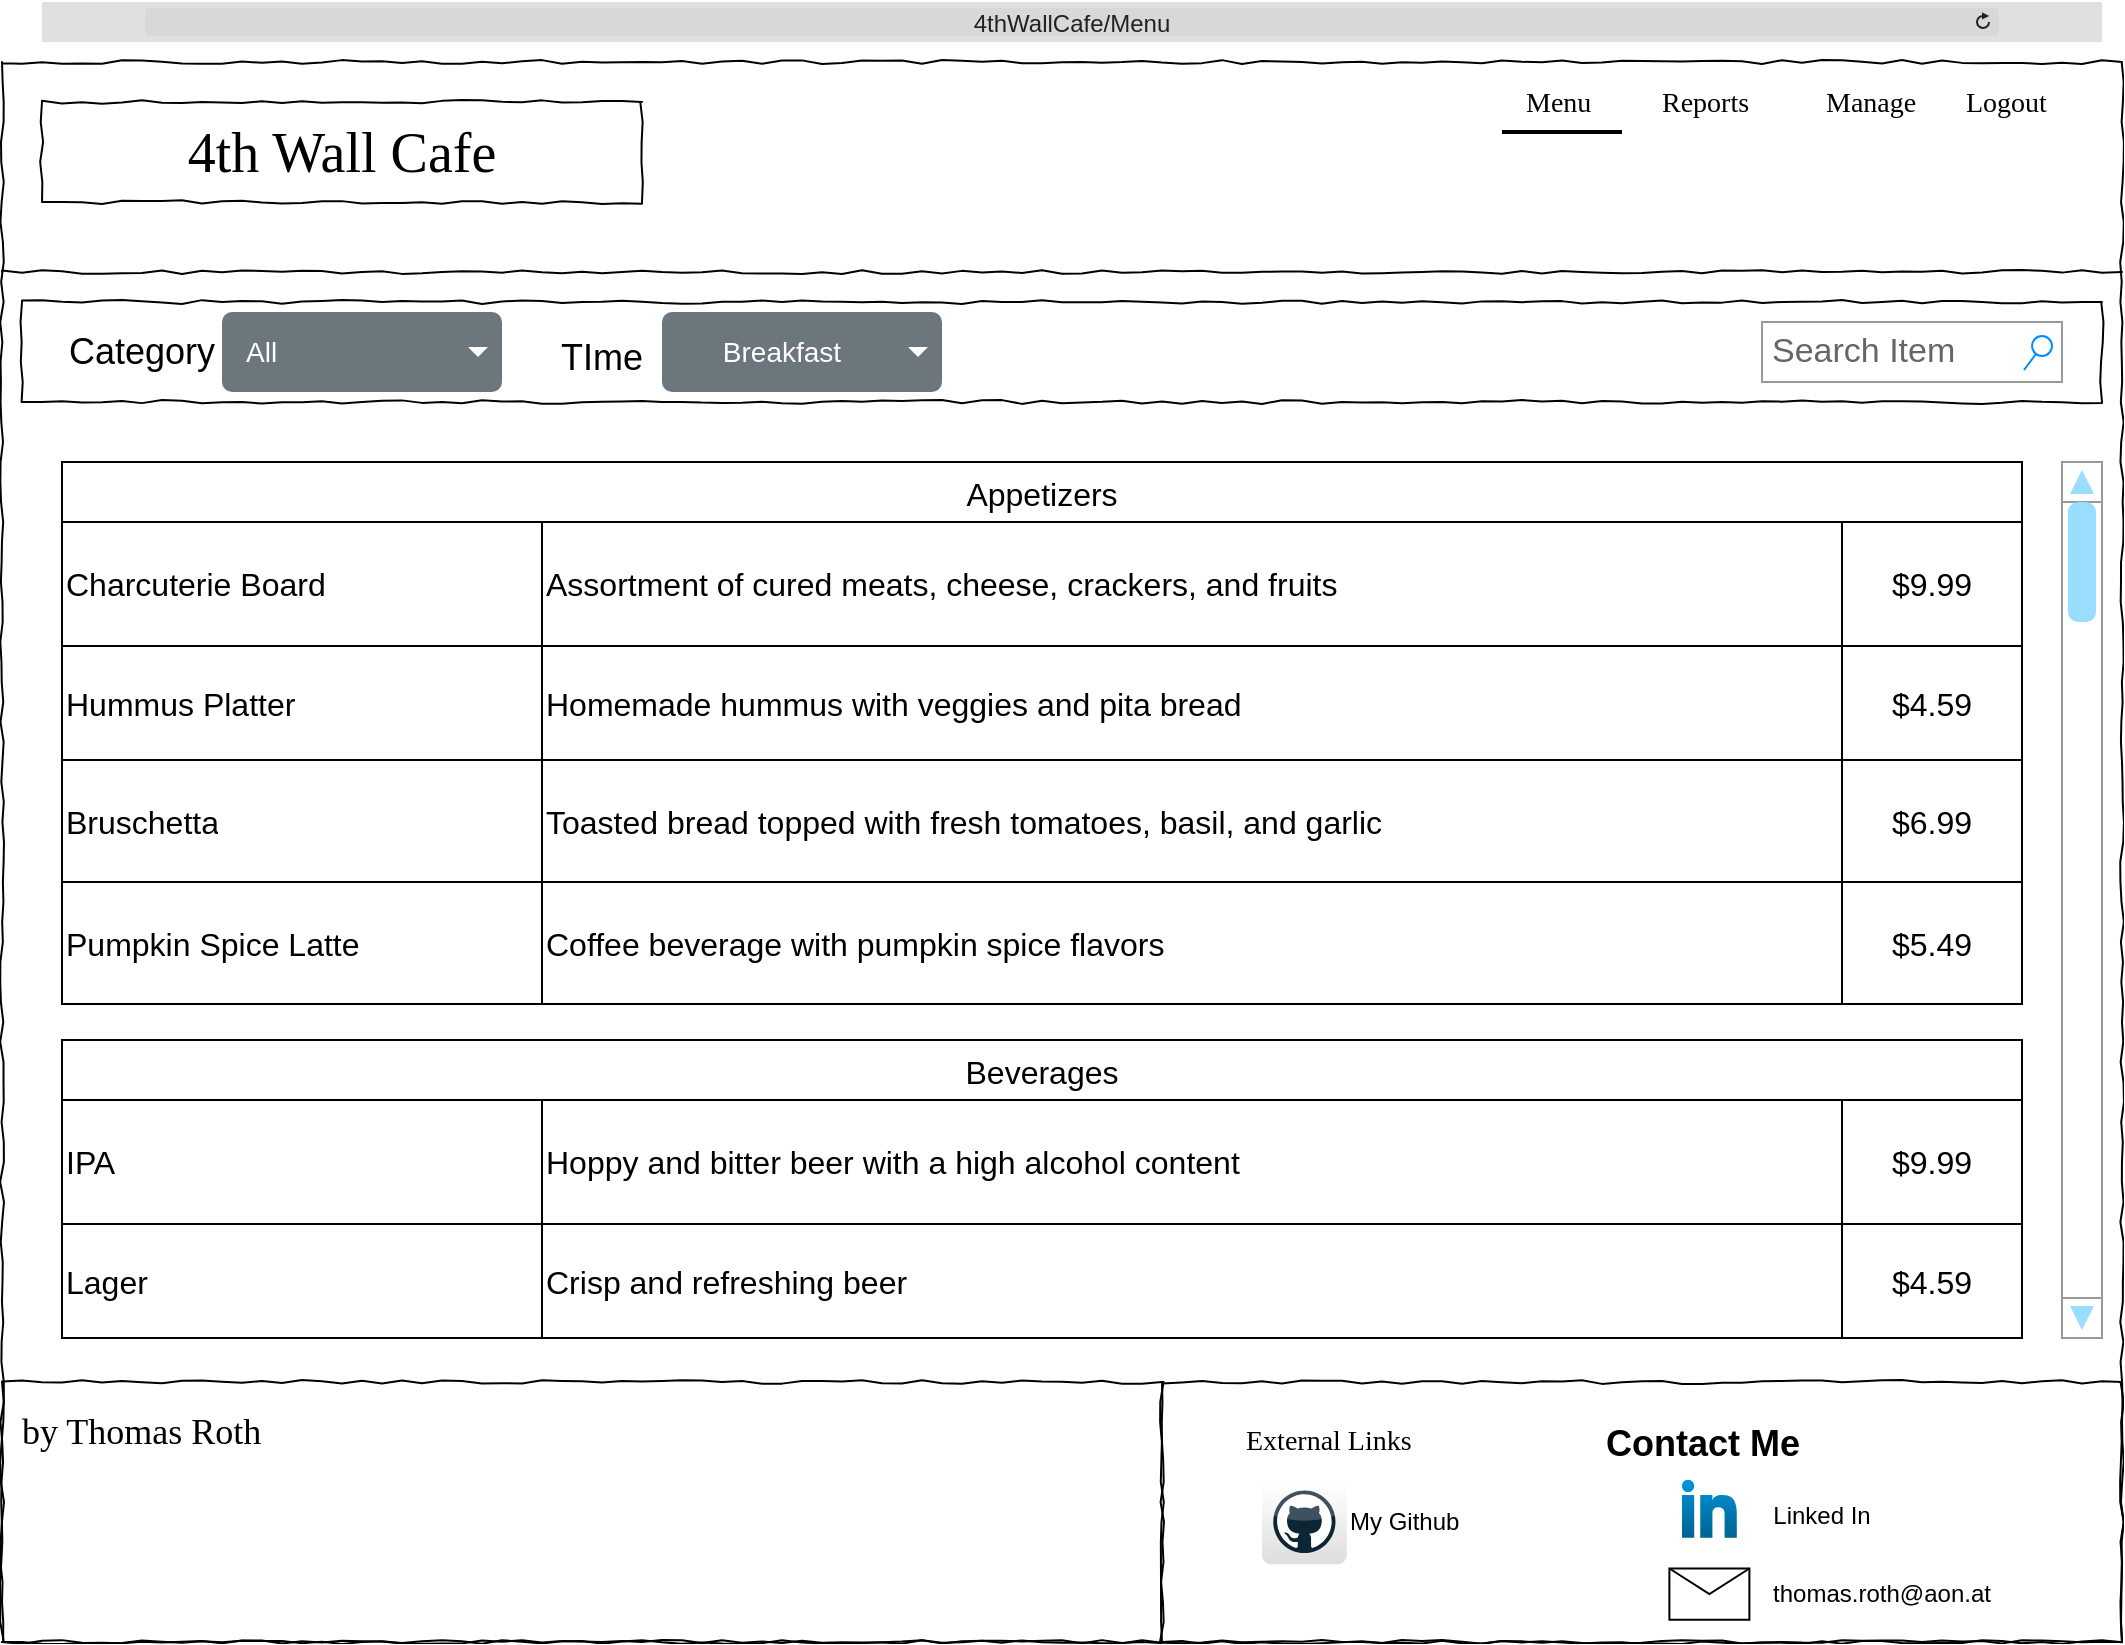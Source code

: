 <mxfile version="25.0.1">
  <diagram name="Page-1" id="03018318-947c-dd8e-b7a3-06fadd420f32">
    <mxGraphModel dx="3354" dy="1258" grid="1" gridSize="10" guides="1" tooltips="1" connect="1" arrows="1" fold="1" page="1" pageScale="1" pageWidth="1100" pageHeight="850" background="none" math="0" shadow="0">
      <root>
        <mxCell id="0" />
        <mxCell id="1" parent="0" />
        <mxCell id="677b7b8949515195-1" value="" style="whiteSpace=wrap;html=1;rounded=0;shadow=0;labelBackgroundColor=none;strokeColor=#000000;strokeWidth=1;fillColor=none;fontFamily=Verdana;fontSize=12;fontColor=#000000;align=center;comic=1;" parent="1" vertex="1">
          <mxGeometry x="20" y="40" width="1060" height="790" as="geometry" />
        </mxCell>
        <mxCell id="677b7b8949515195-2" value="4th Wall Cafe" style="whiteSpace=wrap;html=1;rounded=0;shadow=0;labelBackgroundColor=none;strokeWidth=1;fontFamily=Verdana;fontSize=28;align=center;comic=1;" parent="1" vertex="1">
          <mxGeometry x="40" y="60" width="300" height="50" as="geometry" />
        </mxCell>
        <mxCell id="677b7b8949515195-4" value="Menu" style="text;html=1;points=[];align=left;verticalAlign=top;spacingTop=-4;fontSize=14;fontFamily=Verdana" parent="1" vertex="1">
          <mxGeometry x="780" y="50" width="60" height="20" as="geometry" />
        </mxCell>
        <mxCell id="677b7b8949515195-5" value="Reports" style="text;html=1;points=[];align=left;verticalAlign=top;spacingTop=-4;fontSize=14;fontFamily=Verdana" parent="1" vertex="1">
          <mxGeometry x="847.6" y="50" width="60" height="20" as="geometry" />
        </mxCell>
        <mxCell id="677b7b8949515195-6" value="Manage" style="text;html=1;points=[];align=left;verticalAlign=top;spacingTop=-4;fontSize=14;fontFamily=Verdana" parent="1" vertex="1">
          <mxGeometry x="930" y="50" width="60" height="20" as="geometry" />
        </mxCell>
        <mxCell id="677b7b8949515195-7" value="Logout" style="text;html=1;points=[];align=left;verticalAlign=top;spacingTop=-4;fontSize=14;fontFamily=Verdana" parent="1" vertex="1">
          <mxGeometry x="1000" y="50" width="60" height="20" as="geometry" />
        </mxCell>
        <mxCell id="677b7b8949515195-9" value="" style="line;strokeWidth=1;html=1;rounded=0;shadow=0;labelBackgroundColor=none;fillColor=none;fontFamily=Verdana;fontSize=14;fontColor=#000000;align=center;comic=1;" parent="1" vertex="1">
          <mxGeometry x="20" y="140" width="1060" height="10" as="geometry" />
        </mxCell>
        <mxCell id="677b7b8949515195-10" value="" style="whiteSpace=wrap;html=1;rounded=0;shadow=0;labelBackgroundColor=none;strokeWidth=1;fillColor=none;fontFamily=Verdana;fontSize=12;align=center;comic=1;" parent="1" vertex="1">
          <mxGeometry x="30" y="160" width="1040" height="50" as="geometry" />
        </mxCell>
        <mxCell id="677b7b8949515195-15" value="&lt;div style=&quot;&quot;&gt;&lt;font style=&quot;font-size: 18px;&quot;&gt;by Thomas Roth&lt;/font&gt;&lt;/div&gt;" style="whiteSpace=wrap;html=1;rounded=0;shadow=0;labelBackgroundColor=none;strokeWidth=1;fillColor=none;fontFamily=Verdana;fontSize=12;align=left;verticalAlign=top;spacing=10;comic=1;" parent="1" vertex="1">
          <mxGeometry x="20" y="700" width="580" height="130" as="geometry" />
        </mxCell>
        <mxCell id="677b7b8949515195-26" value="" style="whiteSpace=wrap;html=1;rounded=0;shadow=0;labelBackgroundColor=none;strokeWidth=1;fillColor=none;fontFamily=Verdana;fontSize=12;align=center;comic=1;" parent="1" vertex="1">
          <mxGeometry x="600" y="700" width="480" height="130" as="geometry" />
        </mxCell>
        <mxCell id="677b7b8949515195-42" value="External Links" style="text;html=1;points=[];align=left;verticalAlign=top;spacingTop=-4;fontSize=14;fontFamily=Verdana" parent="1" vertex="1">
          <mxGeometry x="640" y="718.68" width="170" height="20" as="geometry" />
        </mxCell>
        <mxCell id="xNktOV-b6tnxYs5pCYwV-3" value="All" style="html=1;shadow=0;dashed=0;shape=mxgraph.bootstrap.rrect;rSize=5;strokeColor=none;strokeWidth=1;fillColor=#6C767D;fontColor=#ffffff;whiteSpace=wrap;align=left;verticalAlign=middle;fontStyle=0;fontSize=14;spacingLeft=10;" parent="1" vertex="1">
          <mxGeometry x="130" y="165" width="140" height="40" as="geometry" />
        </mxCell>
        <mxCell id="xNktOV-b6tnxYs5pCYwV-4" value="" style="shape=triangle;direction=south;fillColor=#ffffff;strokeColor=none;perimeter=none;" parent="xNktOV-b6tnxYs5pCYwV-3" vertex="1">
          <mxGeometry x="1" y="0.5" width="10" height="5" relative="1" as="geometry">
            <mxPoint x="-17" y="-2.5" as="offset" />
          </mxGeometry>
        </mxCell>
        <mxCell id="xNktOV-b6tnxYs5pCYwV-14" value="Search Item" style="strokeWidth=1;shadow=0;dashed=0;align=center;html=1;shape=mxgraph.mockup.forms.searchBox;strokeColor=#999999;mainText=;strokeColor2=#008cff;fontColor=#666666;fontSize=17;align=left;spacingLeft=3;whiteSpace=wrap;" parent="1" vertex="1">
          <mxGeometry x="900" y="170" width="150" height="30" as="geometry" />
        </mxCell>
        <mxCell id="xNktOV-b6tnxYs5pCYwV-17" value="" style="dashed=0;outlineConnect=0;html=1;align=center;labelPosition=center;verticalLabelPosition=bottom;verticalAlign=top;shape=mxgraph.webicons.github;gradientColor=#DFDEDE" parent="1" vertex="1">
          <mxGeometry x="650" y="748.68" width="42.4" height="42.4" as="geometry" />
        </mxCell>
        <mxCell id="xNktOV-b6tnxYs5pCYwV-18" value="" style="dashed=0;outlineConnect=0;html=1;align=center;labelPosition=center;verticalLabelPosition=bottom;verticalAlign=top;shape=mxgraph.weblogos.linkedin;fillColor=#0095DB;gradientColor=#006391" parent="1" vertex="1">
          <mxGeometry x="860" y="748.91" width="27.4" height="28.93" as="geometry" />
        </mxCell>
        <mxCell id="xNktOV-b6tnxYs5pCYwV-19" value="My Github" style="text;html=1;align=left;verticalAlign=middle;whiteSpace=wrap;rounded=0;" parent="1" vertex="1">
          <mxGeometry x="692.4" y="754.88" width="60" height="30" as="geometry" />
        </mxCell>
        <mxCell id="xNktOV-b6tnxYs5pCYwV-20" value="&lt;font style=&quot;font-size: 18px;&quot;&gt;Contact Me&lt;/font&gt;" style="text;strokeColor=none;fillColor=none;html=1;fontSize=24;fontStyle=1;verticalAlign=middle;align=center;" parent="1" vertex="1">
          <mxGeometry x="820" y="708.91" width="100" height="40" as="geometry" />
        </mxCell>
        <mxCell id="xNktOV-b6tnxYs5pCYwV-22" value="" style="shape=message;html=1;html=1;outlineConnect=0;labelPosition=center;verticalLabelPosition=bottom;align=center;verticalAlign=top;" parent="1" vertex="1">
          <mxGeometry x="853.7" y="793.25" width="40" height="25.66" as="geometry" />
        </mxCell>
        <mxCell id="xNktOV-b6tnxYs5pCYwV-23" value="Linked In" style="text;html=1;align=center;verticalAlign=middle;whiteSpace=wrap;rounded=0;" parent="1" vertex="1">
          <mxGeometry x="900" y="752.17" width="60" height="30" as="geometry" />
        </mxCell>
        <mxCell id="xNktOV-b6tnxYs5pCYwV-24" value="thomas.roth@aon.at" style="text;html=1;align=center;verticalAlign=middle;whiteSpace=wrap;rounded=0;" parent="1" vertex="1">
          <mxGeometry x="930" y="791.08" width="60" height="30" as="geometry" />
        </mxCell>
        <mxCell id="xNktOV-b6tnxYs5pCYwV-25" value="Appetizers" style="shape=table;startSize=30;container=1;collapsible=0;childLayout=tableLayout;fontSize=16;" parent="1" vertex="1">
          <mxGeometry x="50" y="240" width="980" height="271" as="geometry" />
        </mxCell>
        <mxCell id="xNktOV-b6tnxYs5pCYwV-26" value="" style="shape=tableRow;horizontal=0;startSize=0;swimlaneHead=0;swimlaneBody=0;strokeColor=inherit;top=0;left=0;bottom=0;right=0;collapsible=0;dropTarget=0;fillColor=none;points=[[0,0.5],[1,0.5]];portConstraint=eastwest;fontSize=16;" parent="xNktOV-b6tnxYs5pCYwV-25" vertex="1">
          <mxGeometry y="30" width="980" height="62" as="geometry" />
        </mxCell>
        <mxCell id="xNktOV-b6tnxYs5pCYwV-27" value="Charcuterie Board" style="shape=partialRectangle;html=1;whiteSpace=wrap;connectable=0;strokeColor=inherit;overflow=hidden;fillColor=none;top=0;left=0;bottom=0;right=0;pointerEvents=1;fontSize=16;align=left;" parent="xNktOV-b6tnxYs5pCYwV-26" vertex="1">
          <mxGeometry width="240" height="62" as="geometry">
            <mxRectangle width="240" height="62" as="alternateBounds" />
          </mxGeometry>
        </mxCell>
        <mxCell id="xNktOV-b6tnxYs5pCYwV-28" value="Assortment of cured meats, cheese, crackers, and fruits" style="shape=partialRectangle;html=1;whiteSpace=wrap;connectable=0;strokeColor=inherit;overflow=hidden;fillColor=none;top=0;left=0;bottom=0;right=0;pointerEvents=1;fontSize=16;align=left;" parent="xNktOV-b6tnxYs5pCYwV-26" vertex="1">
          <mxGeometry x="240" width="650" height="62" as="geometry">
            <mxRectangle width="650" height="62" as="alternateBounds" />
          </mxGeometry>
        </mxCell>
        <mxCell id="xNktOV-b6tnxYs5pCYwV-29" value="$9.99" style="shape=partialRectangle;html=1;whiteSpace=wrap;connectable=0;strokeColor=inherit;overflow=hidden;fillColor=none;top=0;left=0;bottom=0;right=0;pointerEvents=1;fontSize=16;" parent="xNktOV-b6tnxYs5pCYwV-26" vertex="1">
          <mxGeometry x="890" width="90" height="62" as="geometry">
            <mxRectangle width="90" height="62" as="alternateBounds" />
          </mxGeometry>
        </mxCell>
        <mxCell id="xNktOV-b6tnxYs5pCYwV-30" value="" style="shape=tableRow;horizontal=0;startSize=0;swimlaneHead=0;swimlaneBody=0;strokeColor=inherit;top=0;left=0;bottom=0;right=0;collapsible=0;dropTarget=0;fillColor=none;points=[[0,0.5],[1,0.5]];portConstraint=eastwest;fontSize=16;" parent="xNktOV-b6tnxYs5pCYwV-25" vertex="1">
          <mxGeometry y="92" width="980" height="57" as="geometry" />
        </mxCell>
        <mxCell id="xNktOV-b6tnxYs5pCYwV-31" value="Hummus Platter" style="shape=partialRectangle;html=1;whiteSpace=wrap;connectable=0;strokeColor=inherit;overflow=hidden;fillColor=none;top=0;left=0;bottom=0;right=0;pointerEvents=1;fontSize=16;align=left;" parent="xNktOV-b6tnxYs5pCYwV-30" vertex="1">
          <mxGeometry width="240" height="57" as="geometry">
            <mxRectangle width="240" height="57" as="alternateBounds" />
          </mxGeometry>
        </mxCell>
        <mxCell id="xNktOV-b6tnxYs5pCYwV-32" value="Homemade hummus with veggies and pita bread" style="shape=partialRectangle;html=1;whiteSpace=wrap;connectable=0;strokeColor=inherit;overflow=hidden;fillColor=none;top=0;left=0;bottom=0;right=0;pointerEvents=1;fontSize=16;align=left;" parent="xNktOV-b6tnxYs5pCYwV-30" vertex="1">
          <mxGeometry x="240" width="650" height="57" as="geometry">
            <mxRectangle width="650" height="57" as="alternateBounds" />
          </mxGeometry>
        </mxCell>
        <mxCell id="xNktOV-b6tnxYs5pCYwV-33" value="$4.59" style="shape=partialRectangle;html=1;whiteSpace=wrap;connectable=0;strokeColor=inherit;overflow=hidden;fillColor=none;top=0;left=0;bottom=0;right=0;pointerEvents=1;fontSize=16;" parent="xNktOV-b6tnxYs5pCYwV-30" vertex="1">
          <mxGeometry x="890" width="90" height="57" as="geometry">
            <mxRectangle width="90" height="57" as="alternateBounds" />
          </mxGeometry>
        </mxCell>
        <mxCell id="xNktOV-b6tnxYs5pCYwV-34" value="" style="shape=tableRow;horizontal=0;startSize=0;swimlaneHead=0;swimlaneBody=0;strokeColor=inherit;top=0;left=0;bottom=0;right=0;collapsible=0;dropTarget=0;fillColor=none;points=[[0,0.5],[1,0.5]];portConstraint=eastwest;fontSize=16;" parent="xNktOV-b6tnxYs5pCYwV-25" vertex="1">
          <mxGeometry y="149" width="980" height="61" as="geometry" />
        </mxCell>
        <mxCell id="xNktOV-b6tnxYs5pCYwV-35" value="Bruschetta" style="shape=partialRectangle;html=1;whiteSpace=wrap;connectable=0;strokeColor=inherit;overflow=hidden;fillColor=none;top=0;left=0;bottom=0;right=0;pointerEvents=1;fontSize=16;align=left;" parent="xNktOV-b6tnxYs5pCYwV-34" vertex="1">
          <mxGeometry width="240" height="61" as="geometry">
            <mxRectangle width="240" height="61" as="alternateBounds" />
          </mxGeometry>
        </mxCell>
        <mxCell id="xNktOV-b6tnxYs5pCYwV-36" value="Toasted bread topped with fresh tomatoes, basil, and garlic" style="shape=partialRectangle;html=1;whiteSpace=wrap;connectable=0;strokeColor=inherit;overflow=hidden;fillColor=none;top=0;left=0;bottom=0;right=0;pointerEvents=1;fontSize=16;align=left;" parent="xNktOV-b6tnxYs5pCYwV-34" vertex="1">
          <mxGeometry x="240" width="650" height="61" as="geometry">
            <mxRectangle width="650" height="61" as="alternateBounds" />
          </mxGeometry>
        </mxCell>
        <mxCell id="xNktOV-b6tnxYs5pCYwV-37" value="$6.99" style="shape=partialRectangle;html=1;whiteSpace=wrap;connectable=0;strokeColor=inherit;overflow=hidden;fillColor=none;top=0;left=0;bottom=0;right=0;pointerEvents=1;fontSize=16;" parent="xNktOV-b6tnxYs5pCYwV-34" vertex="1">
          <mxGeometry x="890" width="90" height="61" as="geometry">
            <mxRectangle width="90" height="61" as="alternateBounds" />
          </mxGeometry>
        </mxCell>
        <mxCell id="xNktOV-b6tnxYs5pCYwV-58" style="shape=tableRow;horizontal=0;startSize=0;swimlaneHead=0;swimlaneBody=0;strokeColor=inherit;top=0;left=0;bottom=0;right=0;collapsible=0;dropTarget=0;fillColor=none;points=[[0,0.5],[1,0.5]];portConstraint=eastwest;fontSize=16;" parent="xNktOV-b6tnxYs5pCYwV-25" vertex="1">
          <mxGeometry y="210" width="980" height="61" as="geometry" />
        </mxCell>
        <mxCell id="xNktOV-b6tnxYs5pCYwV-59" value="Pumpkin Spice Latte" style="shape=partialRectangle;html=1;whiteSpace=wrap;connectable=0;strokeColor=inherit;overflow=hidden;fillColor=none;top=0;left=0;bottom=0;right=0;pointerEvents=1;fontSize=16;align=left;" parent="xNktOV-b6tnxYs5pCYwV-58" vertex="1">
          <mxGeometry width="240" height="61" as="geometry">
            <mxRectangle width="240" height="61" as="alternateBounds" />
          </mxGeometry>
        </mxCell>
        <mxCell id="xNktOV-b6tnxYs5pCYwV-60" value="Coffee beverage with pumpkin spice flavors" style="shape=partialRectangle;html=1;whiteSpace=wrap;connectable=0;strokeColor=inherit;overflow=hidden;fillColor=none;top=0;left=0;bottom=0;right=0;pointerEvents=1;fontSize=16;align=left;" parent="xNktOV-b6tnxYs5pCYwV-58" vertex="1">
          <mxGeometry x="240" width="650" height="61" as="geometry">
            <mxRectangle width="650" height="61" as="alternateBounds" />
          </mxGeometry>
        </mxCell>
        <mxCell id="xNktOV-b6tnxYs5pCYwV-61" value="$5.49" style="shape=partialRectangle;html=1;whiteSpace=wrap;connectable=0;strokeColor=inherit;overflow=hidden;fillColor=none;top=0;left=0;bottom=0;right=0;pointerEvents=1;fontSize=16;" parent="xNktOV-b6tnxYs5pCYwV-58" vertex="1">
          <mxGeometry x="890" width="90" height="61" as="geometry">
            <mxRectangle width="90" height="61" as="alternateBounds" />
          </mxGeometry>
        </mxCell>
        <mxCell id="xNktOV-b6tnxYs5pCYwV-53" value="Breakfast" style="html=1;shadow=0;dashed=0;shape=mxgraph.bootstrap.rrect;rSize=5;strokeColor=none;strokeWidth=1;fillColor=#6C767D;fontColor=#ffffff;whiteSpace=wrap;align=center;verticalAlign=middle;fontStyle=0;fontSize=14;spacingRight=20;" parent="1" vertex="1">
          <mxGeometry x="350" y="165" width="140" height="40" as="geometry" />
        </mxCell>
        <mxCell id="xNktOV-b6tnxYs5pCYwV-54" value="" style="shape=triangle;direction=south;fillColor=#ffffff;strokeColor=none;perimeter=none;" parent="xNktOV-b6tnxYs5pCYwV-53" vertex="1">
          <mxGeometry x="1" y="0.5" width="10" height="5" relative="1" as="geometry">
            <mxPoint x="-17" y="-2.5" as="offset" />
          </mxGeometry>
        </mxCell>
        <UserObject label="&lt;span style=&quot;font-size: 18px;&quot;&gt;TIme&lt;/span&gt;" placeholders="1" name="Variable" id="xNktOV-b6tnxYs5pCYwV-56">
          <mxCell style="text;html=1;strokeColor=none;fillColor=none;align=center;verticalAlign=middle;whiteSpace=wrap;overflow=hidden;" parent="1" vertex="1">
            <mxGeometry x="280" y="175" width="80" height="20" as="geometry" />
          </mxCell>
        </UserObject>
        <mxCell id="xNktOV-b6tnxYs5pCYwV-57" value="&lt;font style=&quot;font-size: 18px;&quot;&gt;Category&lt;/font&gt;" style="text;html=1;align=center;verticalAlign=middle;whiteSpace=wrap;rounded=0;" parent="1" vertex="1">
          <mxGeometry x="60" y="170" width="60" height="30" as="geometry" />
        </mxCell>
        <mxCell id="xNktOV-b6tnxYs5pCYwV-62" value="Beverages" style="shape=table;startSize=30;container=1;collapsible=0;childLayout=tableLayout;strokeColor=default;fontSize=16;" parent="1" vertex="1">
          <mxGeometry x="50" y="529" width="980" height="149" as="geometry" />
        </mxCell>
        <mxCell id="xNktOV-b6tnxYs5pCYwV-63" value="" style="shape=tableRow;horizontal=0;startSize=0;swimlaneHead=0;swimlaneBody=0;strokeColor=inherit;top=0;left=0;bottom=0;right=0;collapsible=0;dropTarget=0;fillColor=none;points=[[0,0.5],[1,0.5]];portConstraint=eastwest;fontSize=16;" parent="xNktOV-b6tnxYs5pCYwV-62" vertex="1">
          <mxGeometry y="30" width="980" height="62" as="geometry" />
        </mxCell>
        <mxCell id="xNktOV-b6tnxYs5pCYwV-64" value="IPA" style="shape=partialRectangle;html=1;whiteSpace=wrap;connectable=0;strokeColor=inherit;overflow=hidden;fillColor=none;top=0;left=0;bottom=0;right=0;pointerEvents=1;fontSize=16;align=left;" parent="xNktOV-b6tnxYs5pCYwV-63" vertex="1">
          <mxGeometry width="240" height="62" as="geometry">
            <mxRectangle width="240" height="62" as="alternateBounds" />
          </mxGeometry>
        </mxCell>
        <mxCell id="xNktOV-b6tnxYs5pCYwV-65" value="Hoppy and bitter beer with a high alcohol content" style="shape=partialRectangle;html=1;whiteSpace=wrap;connectable=0;strokeColor=inherit;overflow=hidden;fillColor=none;top=0;left=0;bottom=0;right=0;pointerEvents=1;fontSize=16;align=left;" parent="xNktOV-b6tnxYs5pCYwV-63" vertex="1">
          <mxGeometry x="240" width="650" height="62" as="geometry">
            <mxRectangle width="650" height="62" as="alternateBounds" />
          </mxGeometry>
        </mxCell>
        <mxCell id="xNktOV-b6tnxYs5pCYwV-66" value="$9.99" style="shape=partialRectangle;html=1;whiteSpace=wrap;connectable=0;strokeColor=inherit;overflow=hidden;fillColor=none;top=0;left=0;bottom=0;right=0;pointerEvents=1;fontSize=16;" parent="xNktOV-b6tnxYs5pCYwV-63" vertex="1">
          <mxGeometry x="890" width="90" height="62" as="geometry">
            <mxRectangle width="90" height="62" as="alternateBounds" />
          </mxGeometry>
        </mxCell>
        <mxCell id="xNktOV-b6tnxYs5pCYwV-67" value="" style="shape=tableRow;horizontal=0;startSize=0;swimlaneHead=0;swimlaneBody=0;strokeColor=inherit;top=0;left=0;bottom=0;right=0;collapsible=0;dropTarget=0;fillColor=none;points=[[0,0.5],[1,0.5]];portConstraint=eastwest;fontSize=16;" parent="xNktOV-b6tnxYs5pCYwV-62" vertex="1">
          <mxGeometry y="92" width="980" height="57" as="geometry" />
        </mxCell>
        <mxCell id="xNktOV-b6tnxYs5pCYwV-68" value="Lager" style="shape=partialRectangle;html=1;whiteSpace=wrap;connectable=0;strokeColor=inherit;overflow=hidden;fillColor=none;top=0;left=0;bottom=0;right=0;pointerEvents=1;fontSize=16;align=left;" parent="xNktOV-b6tnxYs5pCYwV-67" vertex="1">
          <mxGeometry width="240" height="57" as="geometry">
            <mxRectangle width="240" height="57" as="alternateBounds" />
          </mxGeometry>
        </mxCell>
        <mxCell id="xNktOV-b6tnxYs5pCYwV-69" value="Crisp and refreshing beer" style="shape=partialRectangle;html=1;whiteSpace=wrap;connectable=0;strokeColor=inherit;overflow=hidden;fillColor=none;top=0;left=0;bottom=0;right=0;pointerEvents=1;fontSize=16;align=left;" parent="xNktOV-b6tnxYs5pCYwV-67" vertex="1">
          <mxGeometry x="240" width="650" height="57" as="geometry">
            <mxRectangle width="650" height="57" as="alternateBounds" />
          </mxGeometry>
        </mxCell>
        <mxCell id="xNktOV-b6tnxYs5pCYwV-70" value="$4.59" style="shape=partialRectangle;html=1;whiteSpace=wrap;connectable=0;strokeColor=inherit;overflow=hidden;fillColor=none;top=0;left=0;bottom=0;right=0;pointerEvents=1;fontSize=16;" parent="xNktOV-b6tnxYs5pCYwV-67" vertex="1">
          <mxGeometry x="890" width="90" height="57" as="geometry">
            <mxRectangle width="90" height="57" as="alternateBounds" />
          </mxGeometry>
        </mxCell>
        <mxCell id="z-67hpvK6l74vBA2kNS7-2" value="" style="line;strokeWidth=2;html=1;" parent="1" vertex="1">
          <mxGeometry x="770" y="70" width="60" height="10" as="geometry" />
        </mxCell>
        <mxCell id="z-67hpvK6l74vBA2kNS7-3" value="&lt;span style=&quot;font-size: 12px;&quot;&gt;4thWallCafe/Menu&lt;/span&gt;" style="html=1;strokeWidth=1;shadow=0;dashed=0;shape=mxgraph.ios7ui.url;fillColor=#e0e0e0;strokeColor=#c0c0c0;buttonText=;strokeColor2=#222222;fontColor=#222222;fontSize=8;spacingTop=2;align=center;whiteSpace=wrap;" parent="1" vertex="1">
          <mxGeometry x="40" y="10" width="1030" height="20" as="geometry" />
        </mxCell>
        <mxCell id="z-67hpvK6l74vBA2kNS7-4" value="" style="verticalLabelPosition=bottom;shadow=0;dashed=0;align=center;html=1;verticalAlign=top;strokeWidth=1;shape=mxgraph.mockup.navigation.scrollBar;strokeColor=#999999;barPos=100;fillColor2=#99ddff;strokeColor2=none;direction=north;" parent="1" vertex="1">
          <mxGeometry x="1050" y="240" width="20" height="438" as="geometry" />
        </mxCell>
      </root>
    </mxGraphModel>
  </diagram>
</mxfile>
